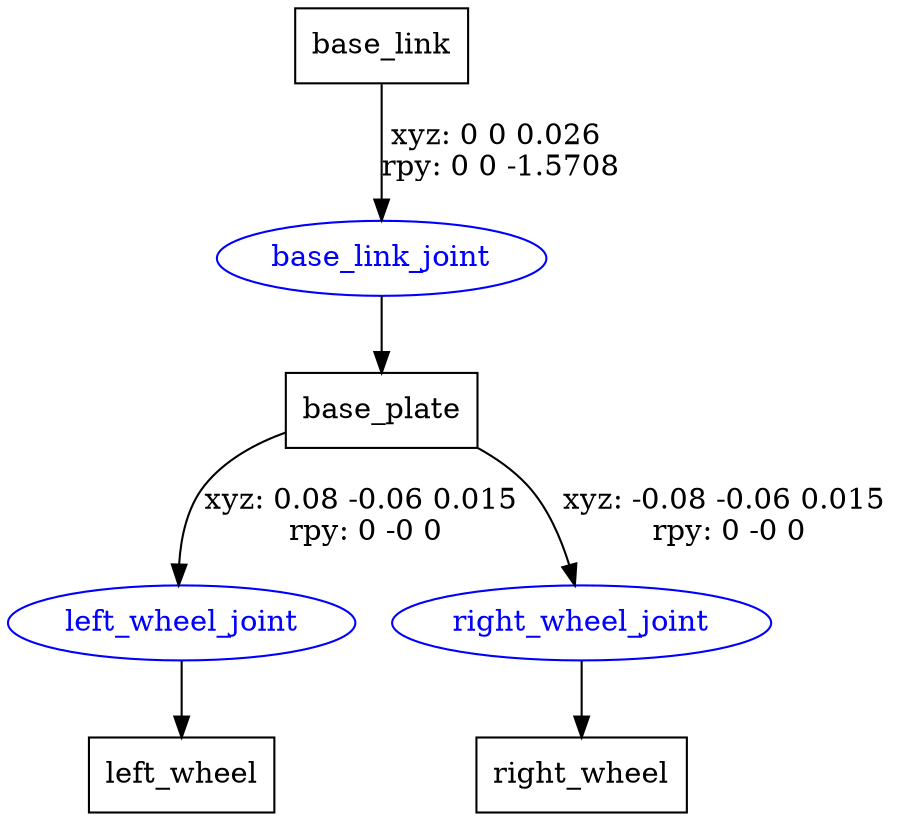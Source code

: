 digraph G {
node [shape=box];
"base_link" [label="base_link"];
"base_plate" [label="base_plate"];
"left_wheel" [label="left_wheel"];
"right_wheel" [label="right_wheel"];
node [shape=ellipse, color=blue, fontcolor=blue];
"base_link" -> "base_link_joint" [label="xyz: 0 0 0.026 \nrpy: 0 0 -1.5708"]
"base_link_joint" -> "base_plate"
"base_plate" -> "left_wheel_joint" [label="xyz: 0.08 -0.06 0.015 \nrpy: 0 -0 0"]
"left_wheel_joint" -> "left_wheel"
"base_plate" -> "right_wheel_joint" [label="xyz: -0.08 -0.06 0.015 \nrpy: 0 -0 0"]
"right_wheel_joint" -> "right_wheel"
}
